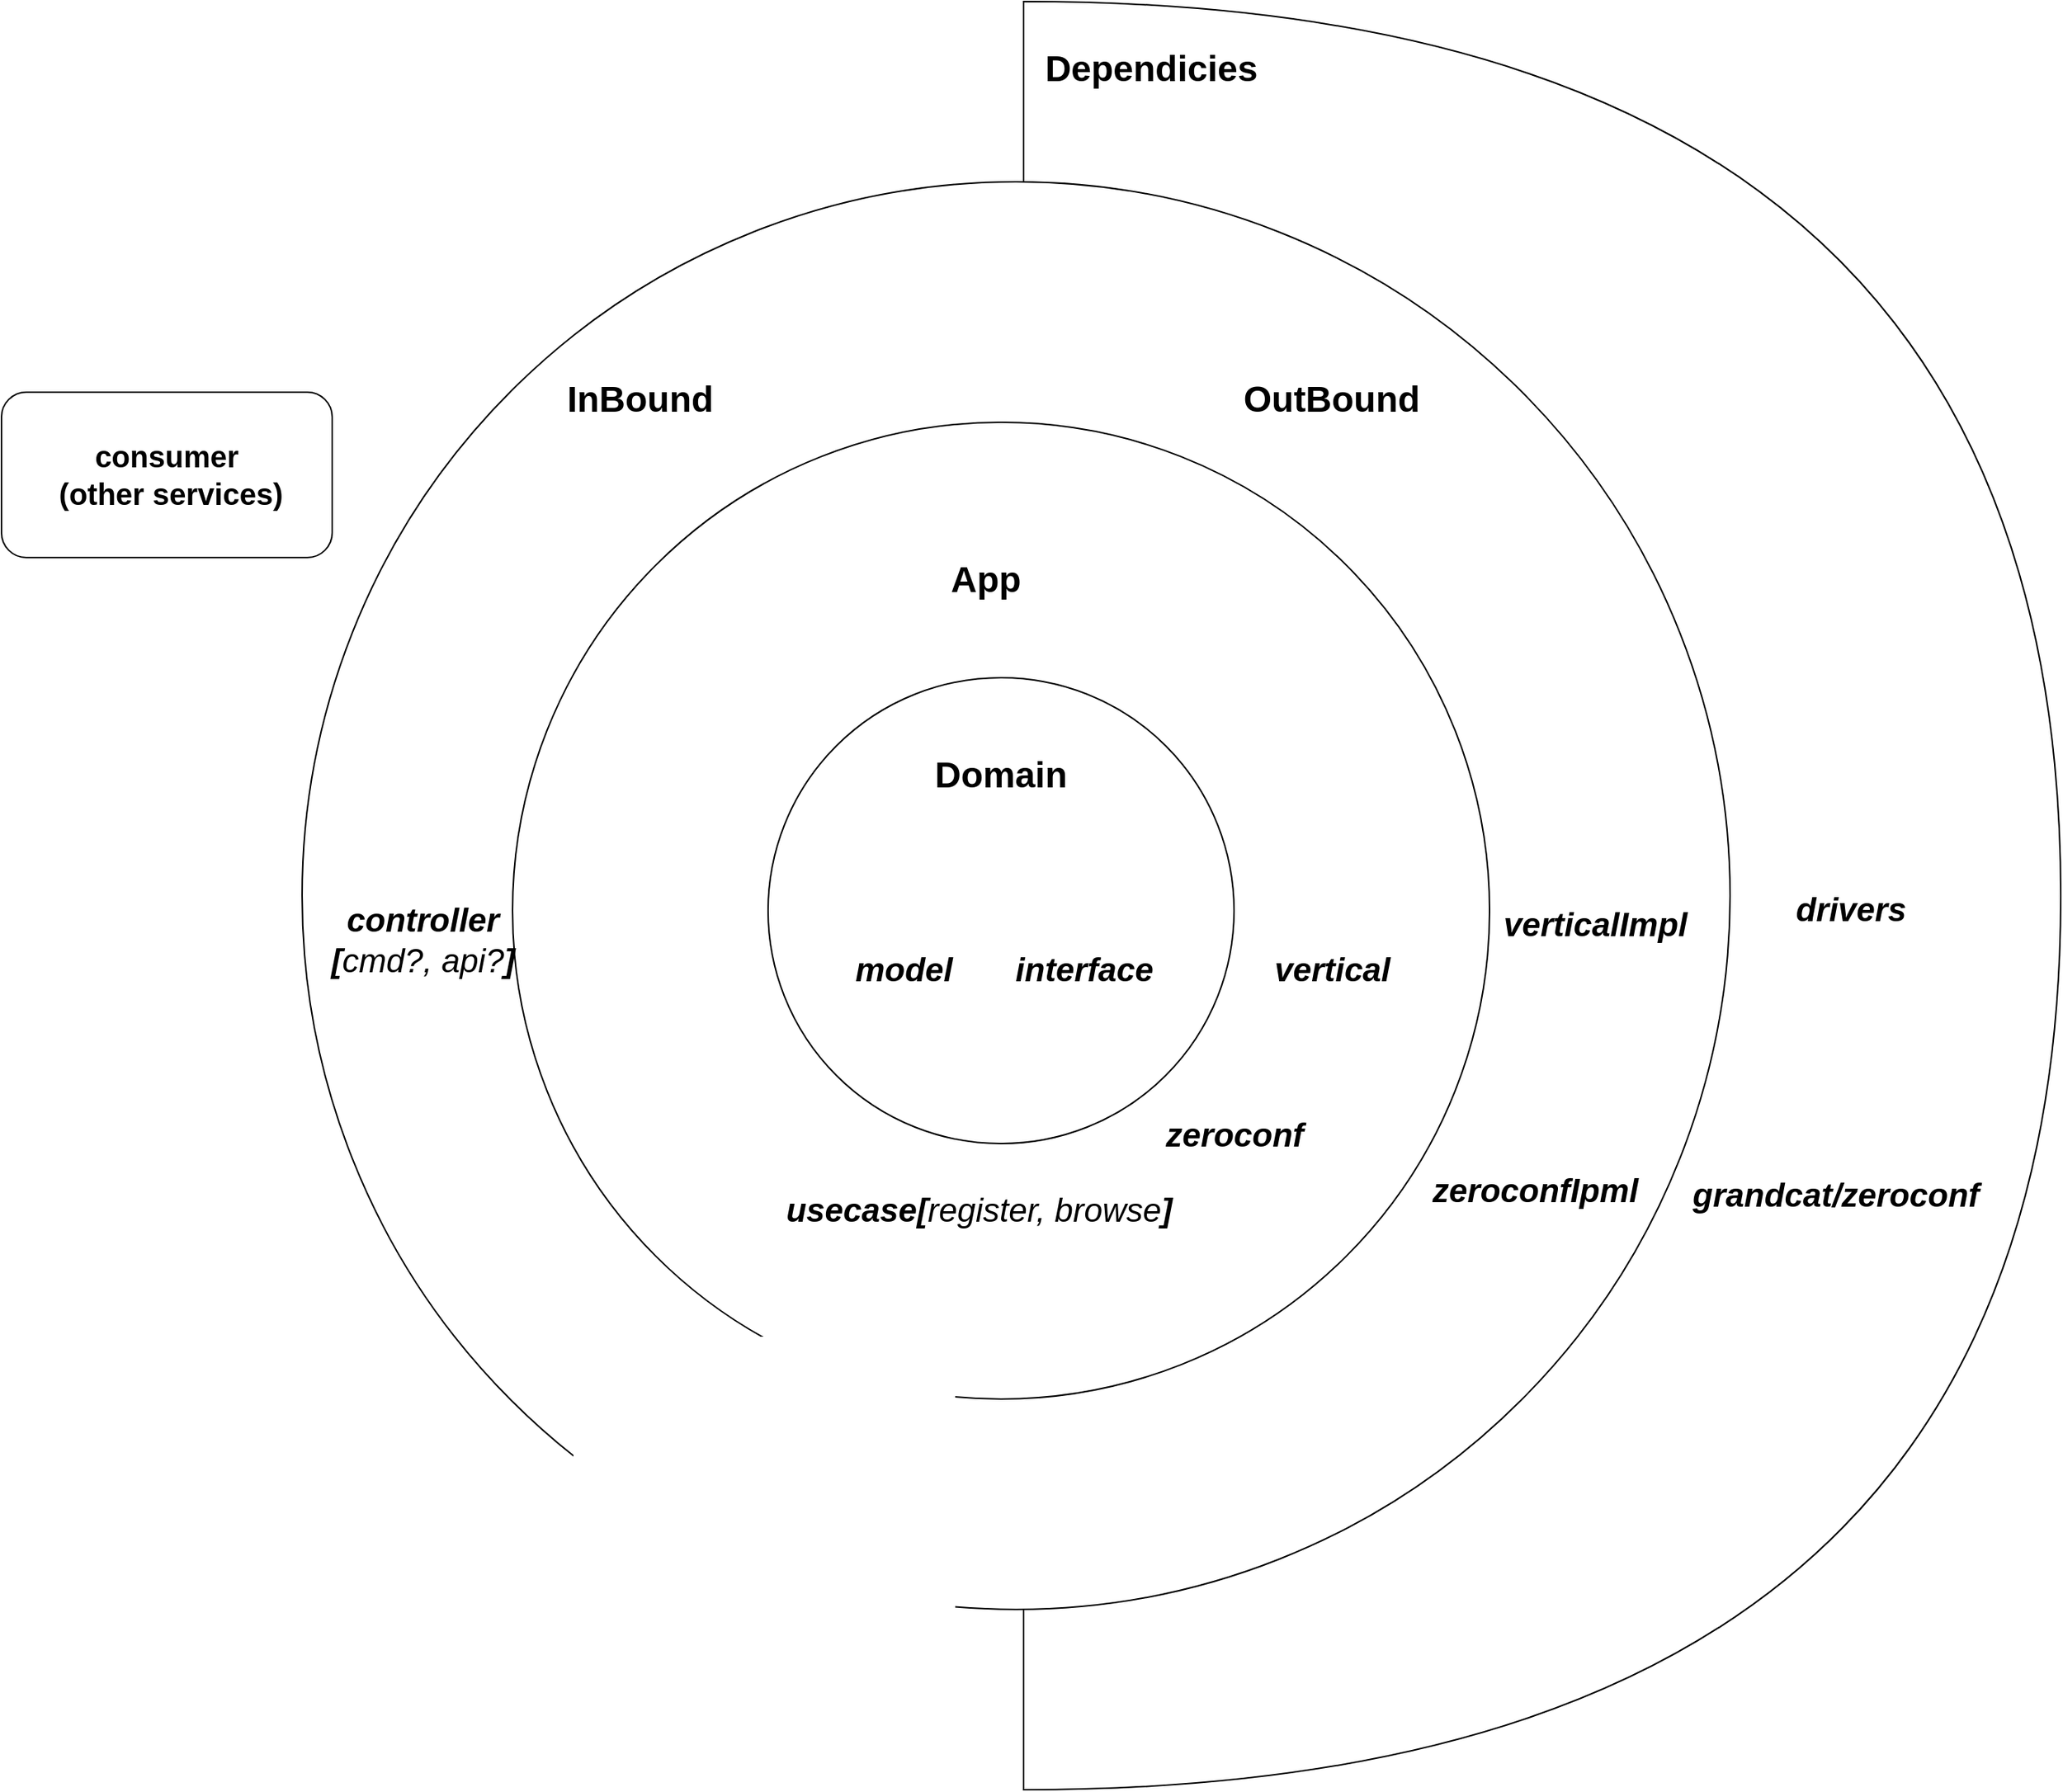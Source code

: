 <mxfile version="20.5.3" type="github">
  <diagram id="rSy5blfaNyEz0sDoO-mt" name="Page-1">
    <mxGraphModel dx="5590" dy="5951" grid="1" gridSize="10" guides="1" tooltips="1" connect="1" arrows="1" fold="1" page="1" pageScale="1" pageWidth="3300" pageHeight="4681" math="0" shadow="0">
      <root>
        <mxCell id="0" />
        <mxCell id="1" parent="0" />
        <mxCell id="FkVBkoyMur-6P7EPDmrd-17" value="&#xa;&lt;b style=&quot;color: rgb(0, 0, 0); font-family: Helvetica; font-size: 15px; font-style: normal; font-variant-ligatures: normal; font-variant-caps: normal; letter-spacing: normal; orphans: 2; text-align: center; text-indent: 0px; text-transform: none; widows: 2; word-spacing: 0px; -webkit-text-stroke-width: 0px; background-color: rgb(248, 249, 250); text-decoration-thickness: initial; text-decoration-style: initial; text-decoration-color: initial;&quot;&gt;&lt;i&gt;[grand/zeroconf]&lt;/i&gt;&lt;/b&gt;&#xa;&#xa;" style="shape=or;whiteSpace=wrap;html=1;fontSize=3;" vertex="1" parent="1">
          <mxGeometry x="270" y="-140" width="690" height="1190" as="geometry" />
        </mxCell>
        <mxCell id="FkVBkoyMur-6P7EPDmrd-14" value="" style="ellipse;whiteSpace=wrap;html=1;aspect=fixed;fontSize=3;" vertex="1" parent="1">
          <mxGeometry x="-210" y="-20" width="950" height="950" as="geometry" />
        </mxCell>
        <mxCell id="FkVBkoyMur-6P7EPDmrd-15" value="" style="ellipse;whiteSpace=wrap;html=1;aspect=fixed;fontSize=3;" vertex="1" parent="1">
          <mxGeometry x="-70" y="140" width="650" height="650" as="geometry" />
        </mxCell>
        <mxCell id="FkVBkoyMur-6P7EPDmrd-16" value="" style="ellipse;whiteSpace=wrap;html=1;aspect=fixed;fontSize=3;" vertex="1" parent="1">
          <mxGeometry x="100" y="310" width="310" height="310" as="geometry" />
        </mxCell>
        <mxCell id="FkVBkoyMur-6P7EPDmrd-18" value="&lt;b&gt;Domain&lt;/b&gt;" style="text;html=1;strokeColor=none;fillColor=none;align=center;verticalAlign=middle;whiteSpace=wrap;rounded=0;fontSize=24;" vertex="1" parent="1">
          <mxGeometry x="210" y="360" width="90" height="30" as="geometry" />
        </mxCell>
        <mxCell id="FkVBkoyMur-6P7EPDmrd-19" value="&lt;b&gt;App&lt;/b&gt;" style="text;html=1;strokeColor=none;fillColor=none;align=center;verticalAlign=middle;whiteSpace=wrap;rounded=0;fontSize=24;" vertex="1" parent="1">
          <mxGeometry x="200" y="230" width="90" height="30" as="geometry" />
        </mxCell>
        <mxCell id="FkVBkoyMur-6P7EPDmrd-20" value="&lt;b&gt;InBound&lt;/b&gt;" style="text;html=1;strokeColor=none;fillColor=none;align=center;verticalAlign=middle;whiteSpace=wrap;rounded=0;fontSize=24;" vertex="1" parent="1">
          <mxGeometry x="-30" y="110" width="90" height="30" as="geometry" />
        </mxCell>
        <mxCell id="FkVBkoyMur-6P7EPDmrd-21" value="&lt;b&gt;OutBound&lt;/b&gt;" style="text;html=1;strokeColor=none;fillColor=none;align=center;verticalAlign=middle;whiteSpace=wrap;rounded=0;fontSize=24;" vertex="1" parent="1">
          <mxGeometry x="430" y="110" width="90" height="30" as="geometry" />
        </mxCell>
        <mxCell id="FkVBkoyMur-6P7EPDmrd-22" value="&lt;b&gt;Dependicies&lt;/b&gt;" style="text;html=1;strokeColor=none;fillColor=none;align=center;verticalAlign=middle;whiteSpace=wrap;rounded=0;fontSize=24;" vertex="1" parent="1">
          <mxGeometry x="310" y="-110" width="90" height="30" as="geometry" />
        </mxCell>
        <mxCell id="FkVBkoyMur-6P7EPDmrd-23" value="&lt;i style=&quot;font-size: 22px;&quot;&gt;&lt;b style=&quot;font-size: 22px;&quot;&gt;controller&lt;/b&gt;&lt;br style=&quot;font-size: 22px;&quot;&gt;&lt;b style=&quot;font-size: 22px;&quot;&gt;[&lt;/b&gt;cmd?, api?&lt;b style=&quot;font-size: 22px;&quot;&gt;]&lt;/b&gt;&lt;br style=&quot;font-size: 22px;&quot;&gt;&lt;/i&gt;" style="text;html=1;strokeColor=none;fillColor=none;align=center;verticalAlign=middle;rounded=0;fontSize=22;container=0;" vertex="1" parent="1">
          <mxGeometry x="-170" y="470" width="80" height="30" as="geometry" />
        </mxCell>
        <mxCell id="FkVBkoyMur-6P7EPDmrd-26" value="&lt;i style=&quot;font-size: 22px;&quot;&gt;&lt;b style=&quot;font-size: 22px;&quot;&gt;vertical&lt;/b&gt;&lt;/i&gt;" style="text;html=1;strokeColor=none;fillColor=none;align=center;verticalAlign=middle;rounded=0;fontSize=22;container=0;" vertex="1" parent="1">
          <mxGeometry x="445" y="490" width="60" height="30" as="geometry" />
        </mxCell>
        <mxCell id="FkVBkoyMur-6P7EPDmrd-27" value="&lt;i style=&quot;font-size: 22px;&quot;&gt;&lt;b style=&quot;font-size: 22px;&quot;&gt;verticalImpl&lt;/b&gt;&lt;/i&gt;" style="text;html=1;strokeColor=none;fillColor=none;align=center;verticalAlign=middle;rounded=0;fontSize=22;container=0;" vertex="1" parent="1">
          <mxGeometry x="620" y="460" width="60" height="30" as="geometry" />
        </mxCell>
        <mxCell id="FkVBkoyMur-6P7EPDmrd-28" value="&lt;i style=&quot;font-size: 22px;&quot;&gt;&lt;b style=&quot;font-size: 22px;&quot;&gt;interface&lt;/b&gt;&lt;/i&gt;" style="text;html=1;strokeColor=none;fillColor=none;align=center;verticalAlign=middle;rounded=0;fontSize=22;container=0;" vertex="1" parent="1">
          <mxGeometry x="280" y="490" width="60" height="30" as="geometry" />
        </mxCell>
        <mxCell id="FkVBkoyMur-6P7EPDmrd-29" value="&lt;b style=&quot;font-size: 22px;&quot;&gt;&lt;i style=&quot;font-size: 22px;&quot;&gt;model&lt;/i&gt;&lt;/b&gt;" style="text;html=1;strokeColor=none;fillColor=none;align=center;verticalAlign=middle;rounded=0;fontSize=22;container=0;" vertex="1" parent="1">
          <mxGeometry x="160" y="490" width="60" height="30" as="geometry" />
        </mxCell>
        <mxCell id="FkVBkoyMur-6P7EPDmrd-30" value="&lt;b style=&quot;font-size: 22px;&quot;&gt;&lt;i style=&quot;font-size: 22px;&quot;&gt;zeroconf&lt;/i&gt;&lt;/b&gt;" style="text;html=1;strokeColor=none;fillColor=none;align=center;verticalAlign=middle;rounded=0;fontSize=22;container=0;" vertex="1" parent="1">
          <mxGeometry x="380" y="600" width="60" height="30" as="geometry" />
        </mxCell>
        <mxCell id="FkVBkoyMur-6P7EPDmrd-31" value="&lt;b style=&quot;font-size: 22px;&quot;&gt;&lt;i style=&quot;font-size: 22px;&quot;&gt;zeroconfIpml&lt;br style=&quot;font-size: 22px;&quot;&gt;&lt;br style=&quot;font-size: 22px;&quot;&gt;&lt;/i&gt;&lt;/b&gt;" style="text;html=1;strokeColor=none;fillColor=none;align=center;verticalAlign=middle;rounded=0;fontSize=22;container=0;" vertex="1" parent="1">
          <mxGeometry x="530" y="650" width="160" height="30" as="geometry" />
        </mxCell>
        <mxCell id="FkVBkoyMur-6P7EPDmrd-32" value="&lt;i style=&quot;font-size: 22px;&quot;&gt;&lt;b style=&quot;font-size: 22px;&quot;&gt;drivers&lt;/b&gt;&lt;/i&gt;" style="text;html=1;strokeColor=none;fillColor=none;align=center;verticalAlign=middle;rounded=0;fontSize=22;container=0;" vertex="1" parent="1">
          <mxGeometry x="790" y="450" width="60" height="30" as="geometry" />
        </mxCell>
        <mxCell id="FkVBkoyMur-6P7EPDmrd-33" value="&lt;span style=&quot;color: rgba(0, 0, 0, 0); font-family: monospace; font-size: 0px; text-align: start;&quot;&gt;gsdf&lt;/span&gt;&lt;b&gt;&lt;i&gt;&lt;br&gt;&lt;/i&gt;&lt;/b&gt;" style="text;html=1;strokeColor=none;fillColor=none;align=center;verticalAlign=middle;whiteSpace=wrap;rounded=0;fontSize=15;container=0;" vertex="1" parent="1">
          <mxGeometry x="690" y="660" width="160" height="30" as="geometry" />
        </mxCell>
        <mxCell id="FkVBkoyMur-6P7EPDmrd-34" value="&lt;i style=&quot;font-size: 22px;&quot;&gt;&lt;b style=&quot;font-size: 22px;&quot;&gt;grandcat/zeroconf&lt;/b&gt;&lt;/i&gt;" style="text;html=1;strokeColor=none;fillColor=none;align=center;verticalAlign=middle;rounded=0;fontSize=22;container=0;" vertex="1" parent="1">
          <mxGeometry x="780" y="640" width="60" height="30" as="geometry" />
        </mxCell>
        <mxCell id="FkVBkoyMur-6P7EPDmrd-37" value="&lt;b style=&quot;font-size: 20px;&quot;&gt;consumer&lt;br&gt;&amp;nbsp;(other services)&lt;/b&gt;" style="rounded=1;whiteSpace=wrap;html=1;fontSize=18;" vertex="1" parent="1">
          <mxGeometry x="-410" y="120" width="220" height="110" as="geometry" />
        </mxCell>
        <mxCell id="FkVBkoyMur-6P7EPDmrd-38" value="&lt;i style=&quot;font-size: 22px;&quot;&gt;&lt;b style=&quot;font-size: 22px;&quot;&gt;usecase[&lt;/b&gt;register, browse&lt;b style=&quot;font-size: 22px;&quot;&gt;]&lt;/b&gt;&lt;/i&gt;" style="text;html=1;strokeColor=none;fillColor=none;align=center;verticalAlign=middle;rounded=0;fontSize=22;container=0;" vertex="1" parent="1">
          <mxGeometry x="210" y="650" width="60" height="30" as="geometry" />
        </mxCell>
      </root>
    </mxGraphModel>
  </diagram>
</mxfile>
